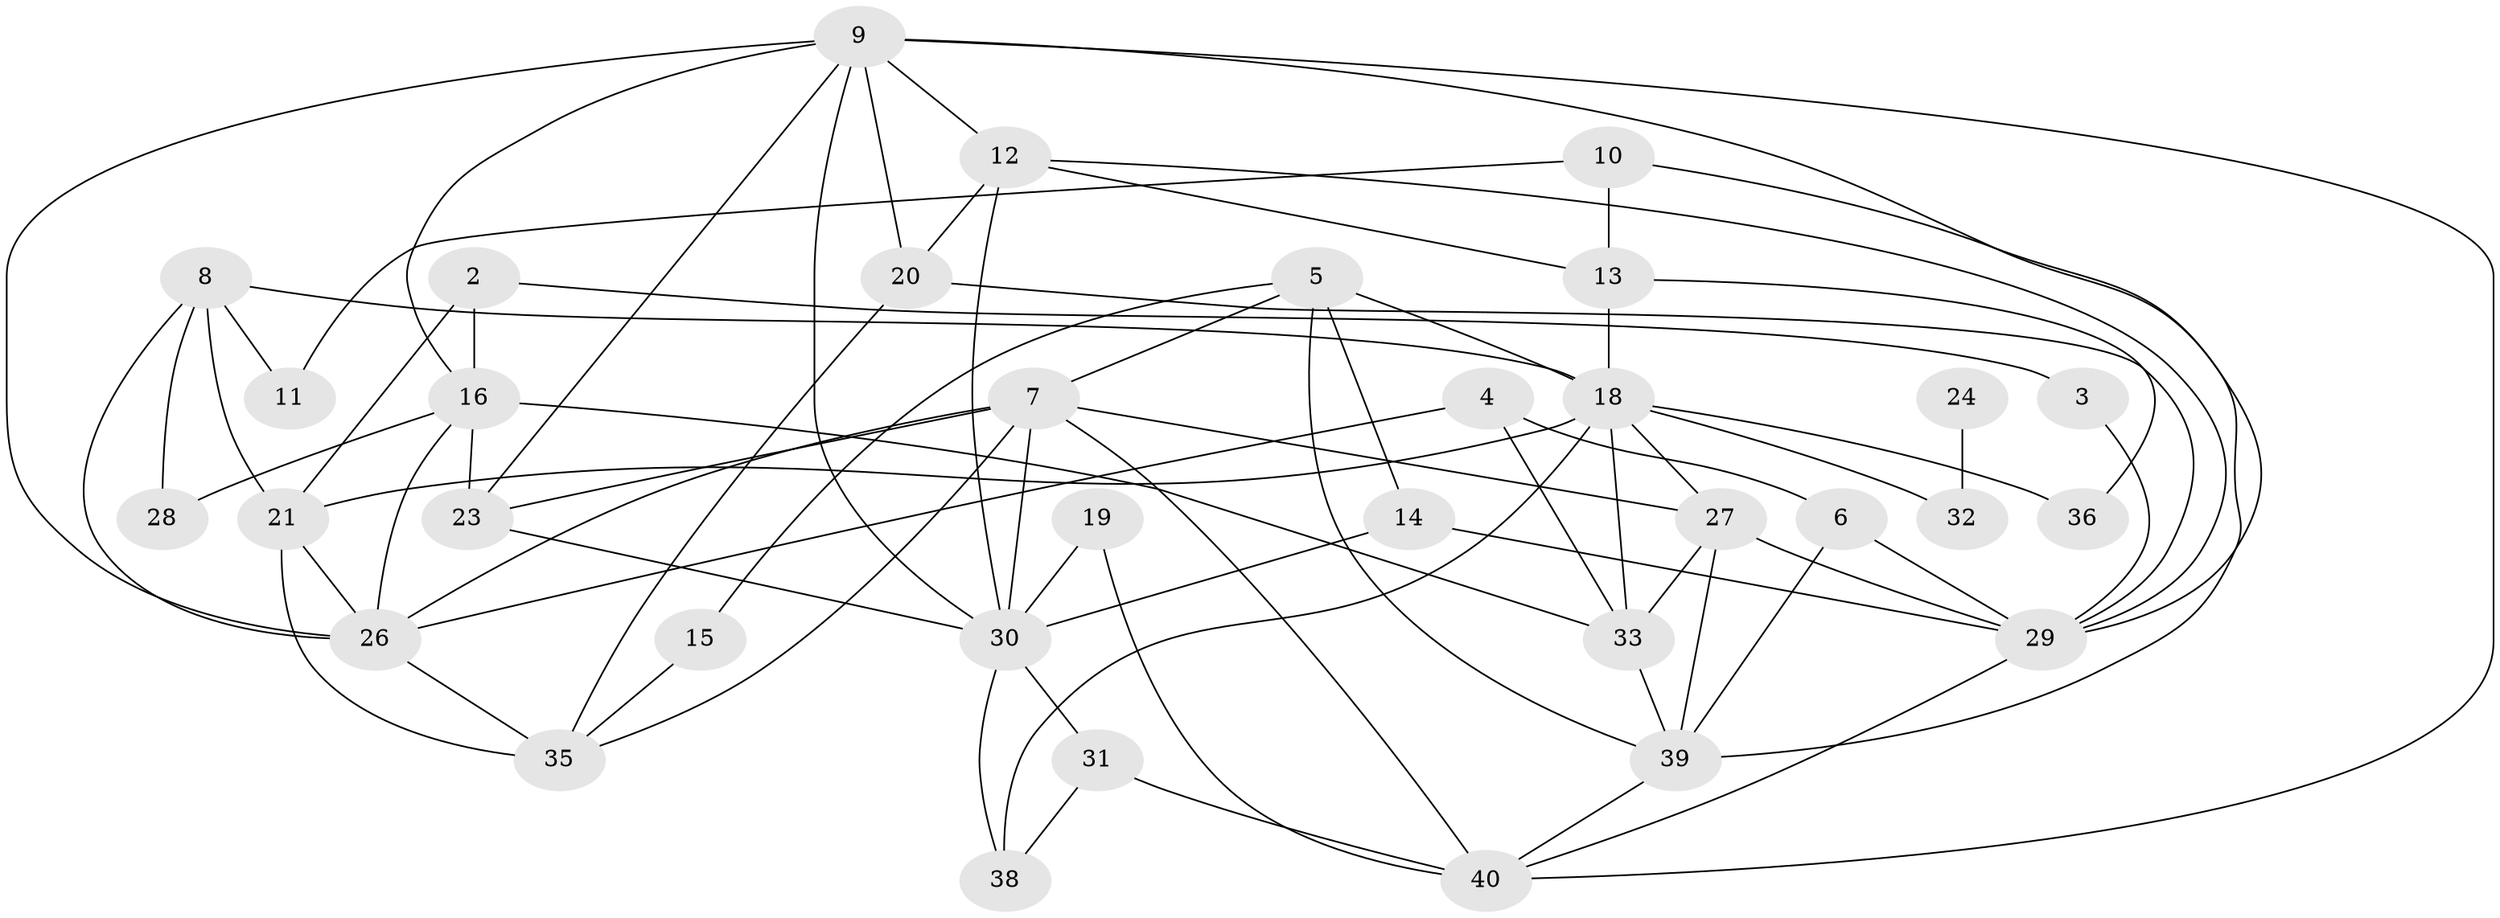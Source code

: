 // original degree distribution, {1: 0.19, 4: 0.17, 5: 0.11, 7: 0.02, 2: 0.19, 3: 0.24, 0: 0.05, 6: 0.02, 8: 0.01}
// Generated by graph-tools (version 1.1) at 2025/35/03/04/25 23:35:51]
// undirected, 34 vertices, 74 edges
graph export_dot {
  node [color=gray90,style=filled];
  2;
  3;
  4;
  5;
  6;
  7;
  8;
  9;
  10;
  11;
  12;
  13;
  14;
  15;
  16;
  18;
  19;
  20;
  21;
  23;
  24;
  26;
  27;
  28;
  29;
  30;
  31;
  32;
  33;
  35;
  36;
  38;
  39;
  40;
  2 -- 3 [weight=1.0];
  2 -- 16 [weight=1.0];
  2 -- 21 [weight=1.0];
  3 -- 29 [weight=1.0];
  4 -- 6 [weight=1.0];
  4 -- 26 [weight=1.0];
  4 -- 33 [weight=1.0];
  5 -- 7 [weight=1.0];
  5 -- 14 [weight=1.0];
  5 -- 15 [weight=1.0];
  5 -- 18 [weight=1.0];
  5 -- 39 [weight=1.0];
  6 -- 29 [weight=1.0];
  6 -- 39 [weight=1.0];
  7 -- 23 [weight=1.0];
  7 -- 26 [weight=1.0];
  7 -- 27 [weight=1.0];
  7 -- 30 [weight=2.0];
  7 -- 35 [weight=1.0];
  7 -- 40 [weight=1.0];
  8 -- 11 [weight=1.0];
  8 -- 18 [weight=2.0];
  8 -- 21 [weight=1.0];
  8 -- 26 [weight=1.0];
  8 -- 28 [weight=1.0];
  9 -- 12 [weight=1.0];
  9 -- 16 [weight=1.0];
  9 -- 20 [weight=1.0];
  9 -- 23 [weight=1.0];
  9 -- 26 [weight=1.0];
  9 -- 29 [weight=1.0];
  9 -- 30 [weight=1.0];
  9 -- 40 [weight=1.0];
  10 -- 11 [weight=1.0];
  10 -- 13 [weight=1.0];
  10 -- 39 [weight=1.0];
  12 -- 13 [weight=1.0];
  12 -- 20 [weight=1.0];
  12 -- 29 [weight=2.0];
  12 -- 30 [weight=1.0];
  13 -- 18 [weight=1.0];
  13 -- 36 [weight=1.0];
  14 -- 29 [weight=2.0];
  14 -- 30 [weight=1.0];
  15 -- 35 [weight=1.0];
  16 -- 23 [weight=3.0];
  16 -- 26 [weight=2.0];
  16 -- 28 [weight=1.0];
  16 -- 33 [weight=1.0];
  18 -- 21 [weight=1.0];
  18 -- 27 [weight=1.0];
  18 -- 32 [weight=1.0];
  18 -- 33 [weight=1.0];
  18 -- 36 [weight=1.0];
  18 -- 38 [weight=1.0];
  19 -- 30 [weight=1.0];
  19 -- 40 [weight=1.0];
  20 -- 29 [weight=1.0];
  20 -- 35 [weight=1.0];
  21 -- 26 [weight=1.0];
  21 -- 35 [weight=1.0];
  23 -- 30 [weight=1.0];
  24 -- 32 [weight=1.0];
  26 -- 35 [weight=1.0];
  27 -- 29 [weight=1.0];
  27 -- 33 [weight=1.0];
  27 -- 39 [weight=1.0];
  29 -- 40 [weight=1.0];
  30 -- 31 [weight=1.0];
  30 -- 38 [weight=1.0];
  31 -- 38 [weight=1.0];
  31 -- 40 [weight=1.0];
  33 -- 39 [weight=1.0];
  39 -- 40 [weight=1.0];
}
